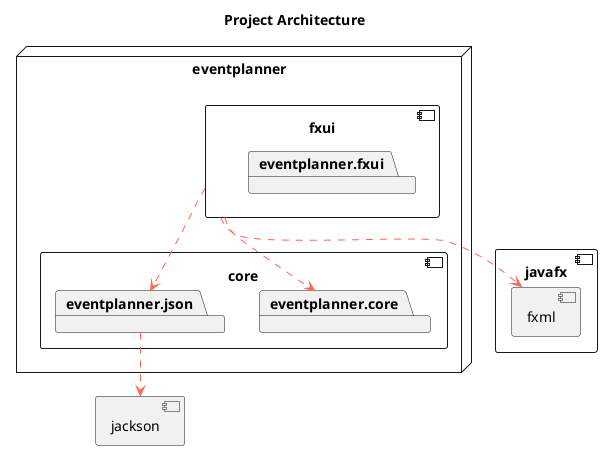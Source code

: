 
@startuml architecture
title Project Architecture
skinparam useBetaStyle true

<style>
    .package {
        BackgroundColor Khaki
    }
</style>

skinparam component {
  ArrowColor #FF6655
}


component [javafx] {
    component [fxml] as fx
}

node "eventplanner" as ep {
    component [core] {
        package eventplanner.core
        package eventplanner.json
    }

    component [fxui] {
        package eventplanner.fxui

    }
}

component [jackson] as jack

fxui ..> fx
fxui ..> eventplanner.core
fxui ..> eventplanner.json
eventplanner.json ..> jack

@enduml
